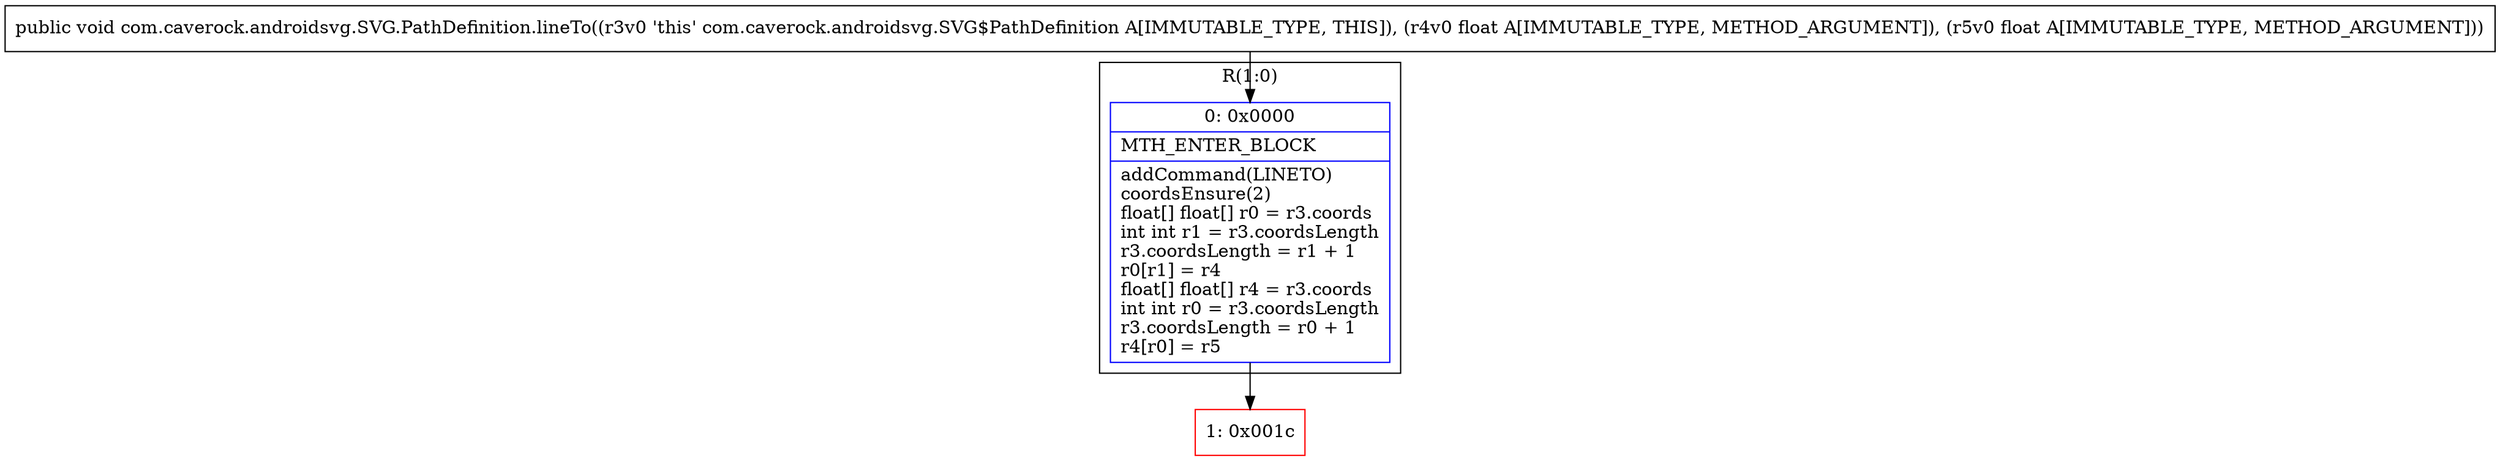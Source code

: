 digraph "CFG forcom.caverock.androidsvg.SVG.PathDefinition.lineTo(FF)V" {
subgraph cluster_Region_889848134 {
label = "R(1:0)";
node [shape=record,color=blue];
Node_0 [shape=record,label="{0\:\ 0x0000|MTH_ENTER_BLOCK\l|addCommand(LINETO)\lcoordsEnsure(2)\lfloat[] float[] r0 = r3.coords\lint int r1 = r3.coordsLength\lr3.coordsLength = r1 + 1\lr0[r1] = r4\lfloat[] float[] r4 = r3.coords\lint int r0 = r3.coordsLength\lr3.coordsLength = r0 + 1\lr4[r0] = r5\l}"];
}
Node_1 [shape=record,color=red,label="{1\:\ 0x001c}"];
MethodNode[shape=record,label="{public void com.caverock.androidsvg.SVG.PathDefinition.lineTo((r3v0 'this' com.caverock.androidsvg.SVG$PathDefinition A[IMMUTABLE_TYPE, THIS]), (r4v0 float A[IMMUTABLE_TYPE, METHOD_ARGUMENT]), (r5v0 float A[IMMUTABLE_TYPE, METHOD_ARGUMENT])) }"];
MethodNode -> Node_0;
Node_0 -> Node_1;
}

